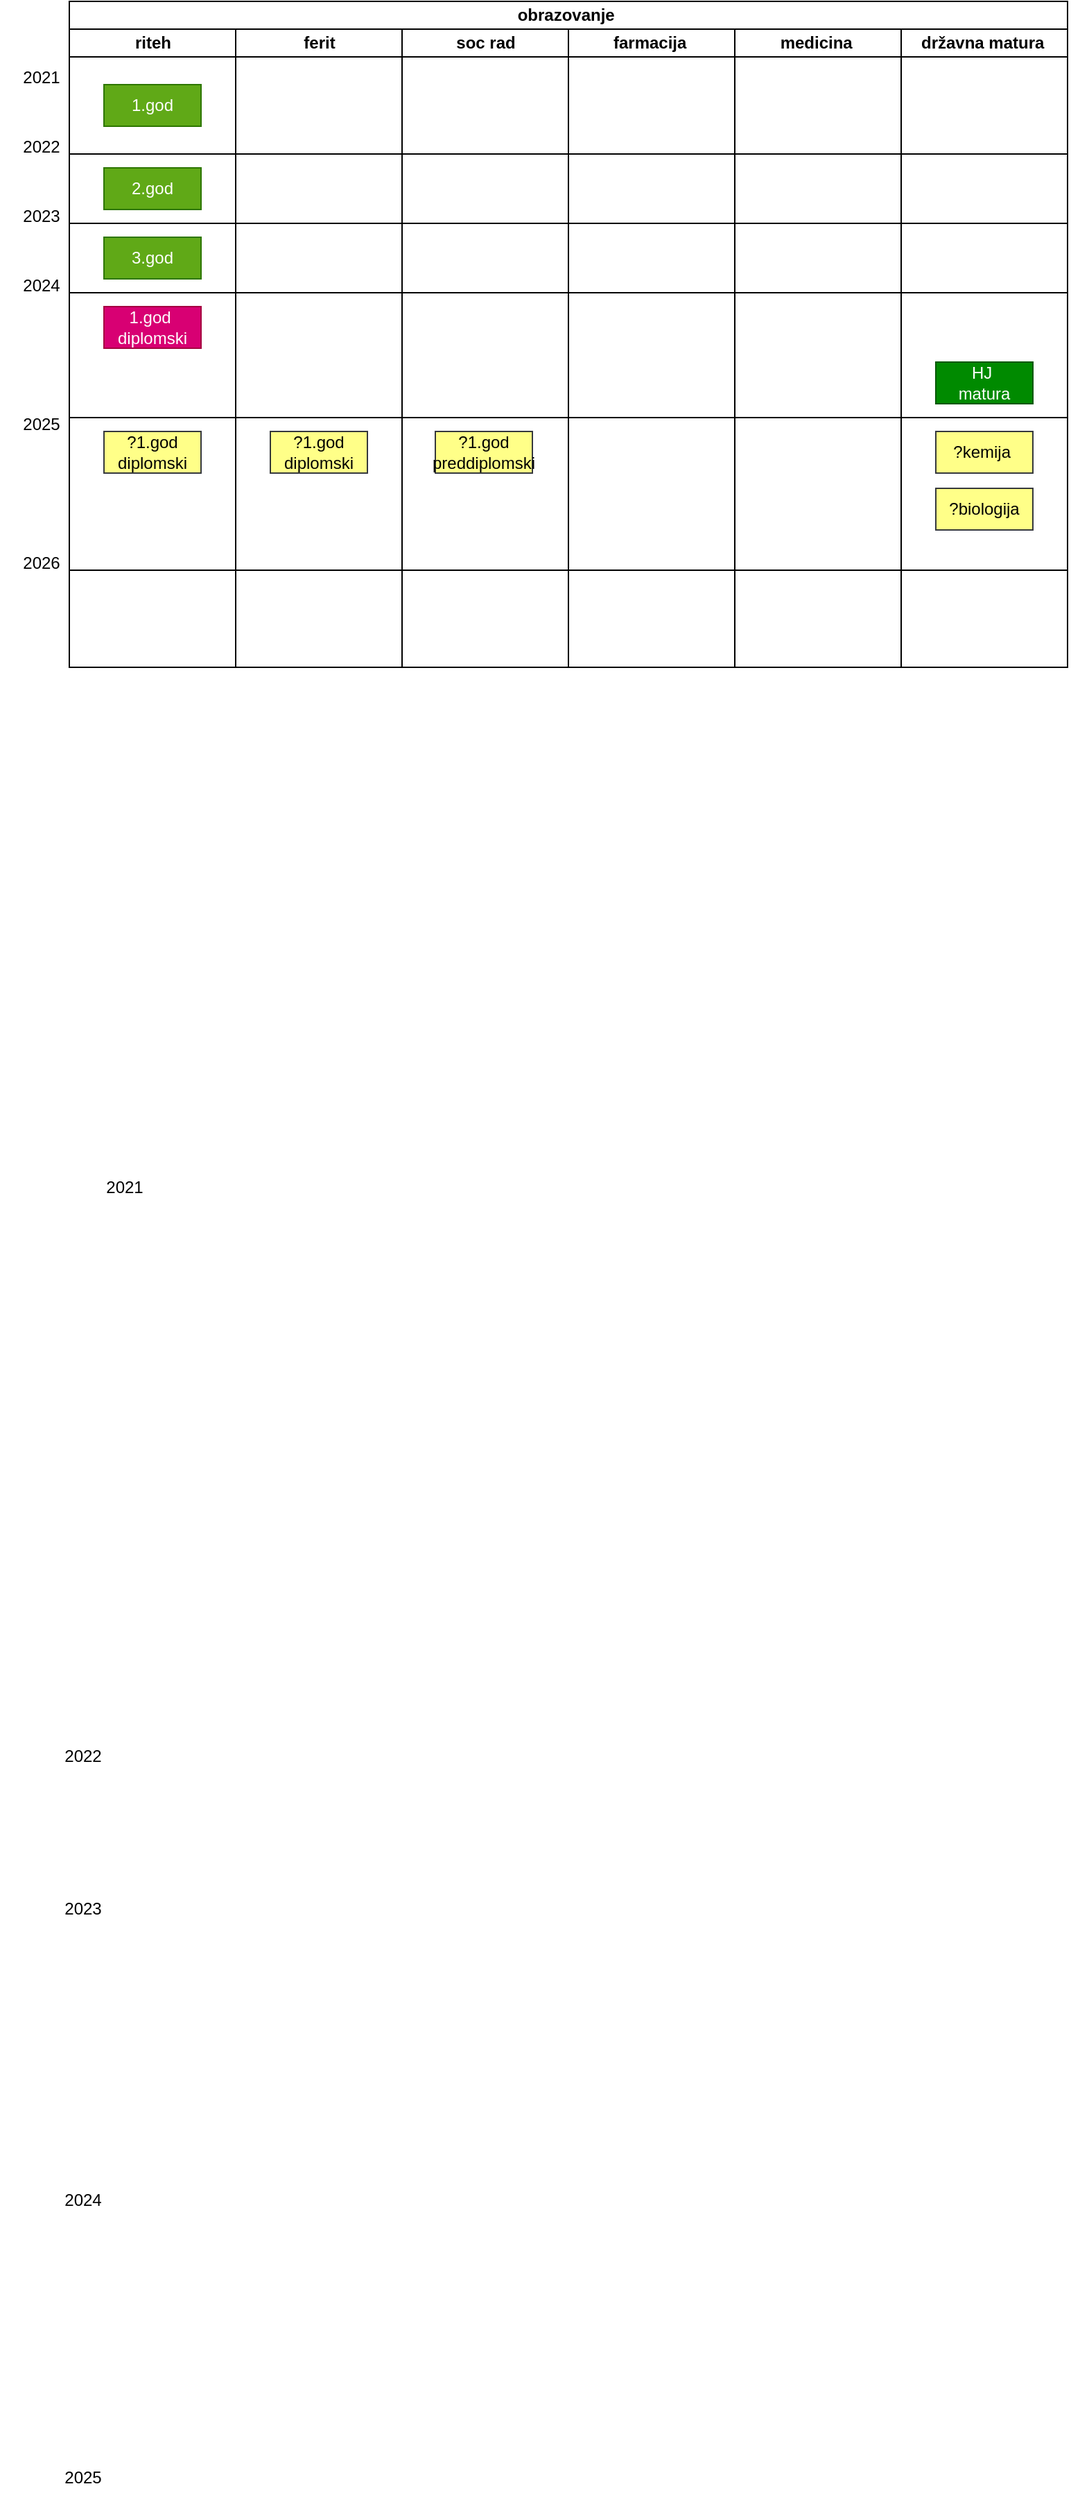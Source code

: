<mxfile version="28.2.0">
  <diagram id="prtHgNgQTEPvFCAcTncT" name="Page-1">
    <mxGraphModel dx="786" dy="2797" grid="1" gridSize="10" guides="1" tooltips="1" connect="1" arrows="1" fold="1" page="1" pageScale="1" pageWidth="827" pageHeight="1169" math="0" shadow="0">
      <root>
        <mxCell id="0" />
        <mxCell id="1" parent="0" />
        <mxCell id="kDZRJCSb3KMc_5UIK3in-25" value="2021" style="text;html=1;align=center;verticalAlign=middle;whiteSpace=wrap;rounded=0;" vertex="1" parent="1">
          <mxGeometry x="90" y="-710" width="60" height="30" as="geometry" />
        </mxCell>
        <mxCell id="kDZRJCSb3KMc_5UIK3in-26" value="2022" style="text;html=1;align=center;verticalAlign=middle;whiteSpace=wrap;rounded=0;" vertex="1" parent="1">
          <mxGeometry x="60" y="-300" width="60" height="30" as="geometry" />
        </mxCell>
        <mxCell id="kDZRJCSb3KMc_5UIK3in-28" value="2023" style="text;html=1;align=center;verticalAlign=middle;whiteSpace=wrap;rounded=0;" vertex="1" parent="1">
          <mxGeometry x="60" y="-190" width="60" height="30" as="geometry" />
        </mxCell>
        <mxCell id="kDZRJCSb3KMc_5UIK3in-30" value="2024" style="text;html=1;align=center;verticalAlign=middle;whiteSpace=wrap;rounded=0;" vertex="1" parent="1">
          <mxGeometry x="60" y="20" width="60" height="30" as="geometry" />
        </mxCell>
        <mxCell id="kDZRJCSb3KMc_5UIK3in-33" value="2025" style="text;html=1;align=center;verticalAlign=middle;whiteSpace=wrap;rounded=0;" vertex="1" parent="1">
          <mxGeometry x="60" y="220" width="60" height="30" as="geometry" />
        </mxCell>
        <mxCell id="kDZRJCSb3KMc_5UIK3in-55" value="obrazovanje&amp;nbsp;" style="swimlane;html=1;childLayout=stackLayout;resizeParent=1;resizeParentMax=0;startSize=20;whiteSpace=wrap;" vertex="1" parent="1">
          <mxGeometry x="80" y="-1550" width="720" height="480" as="geometry" />
        </mxCell>
        <mxCell id="kDZRJCSb3KMc_5UIK3in-56" value="riteh" style="swimlane;html=1;startSize=20;" vertex="1" parent="kDZRJCSb3KMc_5UIK3in-55">
          <mxGeometry y="20" width="120" height="460" as="geometry" />
        </mxCell>
        <mxCell id="kDZRJCSb3KMc_5UIK3in-66" value="1.god" style="rounded=0;whiteSpace=wrap;html=1;fillColor=#60a917;fontColor=#ffffff;strokeColor=#2D7600;" vertex="1" parent="kDZRJCSb3KMc_5UIK3in-56">
          <mxGeometry x="25" y="40" width="70" height="30" as="geometry" />
        </mxCell>
        <mxCell id="kDZRJCSb3KMc_5UIK3in-71" value="2.god" style="rounded=0;whiteSpace=wrap;html=1;fillColor=#60a917;fontColor=#ffffff;strokeColor=#2D7600;" vertex="1" parent="kDZRJCSb3KMc_5UIK3in-56">
          <mxGeometry x="25" y="100" width="70" height="30" as="geometry" />
        </mxCell>
        <mxCell id="kDZRJCSb3KMc_5UIK3in-72" value="3.god" style="rounded=0;whiteSpace=wrap;html=1;fillColor=#60a917;fontColor=#ffffff;strokeColor=#2D7600;" vertex="1" parent="kDZRJCSb3KMc_5UIK3in-56">
          <mxGeometry x="25" y="150" width="70" height="30" as="geometry" />
        </mxCell>
        <mxCell id="kDZRJCSb3KMc_5UIK3in-73" value="1.god&amp;nbsp;&lt;div&gt;diplomski&lt;/div&gt;" style="rounded=0;whiteSpace=wrap;html=1;fillColor=#d80073;fontColor=#ffffff;strokeColor=#A50040;" vertex="1" parent="kDZRJCSb3KMc_5UIK3in-56">
          <mxGeometry x="25" y="200" width="70" height="30" as="geometry" />
        </mxCell>
        <mxCell id="kDZRJCSb3KMc_5UIK3in-88" value="?1.god&lt;div&gt;diplomski&lt;/div&gt;" style="rounded=0;whiteSpace=wrap;html=1;fillColor=#ffff88;strokeColor=#36393d;" vertex="1" parent="kDZRJCSb3KMc_5UIK3in-56">
          <mxGeometry x="25" y="290" width="70" height="30" as="geometry" />
        </mxCell>
        <mxCell id="kDZRJCSb3KMc_5UIK3in-57" value="ferit" style="swimlane;html=1;startSize=20;" vertex="1" parent="kDZRJCSb3KMc_5UIK3in-55">
          <mxGeometry x="120" y="20" width="120" height="460" as="geometry" />
        </mxCell>
        <mxCell id="kDZRJCSb3KMc_5UIK3in-83" value="" style="endArrow=none;html=1;rounded=0;exitX=0.833;exitY=0.667;exitDx=0;exitDy=0;exitPerimeter=0;" edge="1" parent="kDZRJCSb3KMc_5UIK3in-57">
          <mxGeometry width="50" height="50" relative="1" as="geometry">
            <mxPoint x="-120" y="140" as="sourcePoint" />
            <mxPoint x="600" y="140" as="targetPoint" />
          </mxGeometry>
        </mxCell>
        <mxCell id="kDZRJCSb3KMc_5UIK3in-84" value="" style="endArrow=none;html=1;rounded=0;exitX=0.833;exitY=0.667;exitDx=0;exitDy=0;exitPerimeter=0;" edge="1" parent="kDZRJCSb3KMc_5UIK3in-57">
          <mxGeometry width="50" height="50" relative="1" as="geometry">
            <mxPoint x="-120" y="190" as="sourcePoint" />
            <mxPoint x="600" y="190" as="targetPoint" />
          </mxGeometry>
        </mxCell>
        <mxCell id="kDZRJCSb3KMc_5UIK3in-85" value="" style="endArrow=none;html=1;rounded=0;exitX=0.833;exitY=0.667;exitDx=0;exitDy=0;exitPerimeter=0;" edge="1" parent="kDZRJCSb3KMc_5UIK3in-57">
          <mxGeometry width="50" height="50" relative="1" as="geometry">
            <mxPoint x="-120" y="280" as="sourcePoint" />
            <mxPoint x="600" y="280" as="targetPoint" />
          </mxGeometry>
        </mxCell>
        <mxCell id="kDZRJCSb3KMc_5UIK3in-86" value="" style="endArrow=none;html=1;rounded=0;exitX=0.833;exitY=0.667;exitDx=0;exitDy=0;exitPerimeter=0;" edge="1" parent="kDZRJCSb3KMc_5UIK3in-57">
          <mxGeometry width="50" height="50" relative="1" as="geometry">
            <mxPoint x="-120" y="390" as="sourcePoint" />
            <mxPoint x="600" y="390" as="targetPoint" />
          </mxGeometry>
        </mxCell>
        <mxCell id="kDZRJCSb3KMc_5UIK3in-89" value="?1.god&lt;div&gt;diplomski&lt;/div&gt;" style="rounded=0;whiteSpace=wrap;html=1;fillColor=#ffff88;strokeColor=#36393d;" vertex="1" parent="kDZRJCSb3KMc_5UIK3in-57">
          <mxGeometry x="25" y="290" width="70" height="30" as="geometry" />
        </mxCell>
        <mxCell id="kDZRJCSb3KMc_5UIK3in-58" value="soc rad" style="swimlane;html=1;startSize=20;" vertex="1" parent="kDZRJCSb3KMc_5UIK3in-55">
          <mxGeometry x="240" y="20" width="120" height="460" as="geometry" />
        </mxCell>
        <mxCell id="kDZRJCSb3KMc_5UIK3in-87" value="?1.god&lt;div&gt;preddiplomski&lt;/div&gt;" style="rounded=0;whiteSpace=wrap;html=1;fillColor=#ffff88;strokeColor=#36393d;" vertex="1" parent="kDZRJCSb3KMc_5UIK3in-58">
          <mxGeometry x="24" y="290" width="70" height="30" as="geometry" />
        </mxCell>
        <mxCell id="kDZRJCSb3KMc_5UIK3in-62" value="farmacija&amp;nbsp;" style="swimlane;html=1;startSize=20;" vertex="1" parent="kDZRJCSb3KMc_5UIK3in-55">
          <mxGeometry x="360" y="20" width="120" height="460" as="geometry" />
        </mxCell>
        <mxCell id="kDZRJCSb3KMc_5UIK3in-63" value="medicina&amp;nbsp;" style="swimlane;html=1;startSize=20;" vertex="1" parent="kDZRJCSb3KMc_5UIK3in-55">
          <mxGeometry x="480" y="20" width="120" height="460" as="geometry" />
        </mxCell>
        <mxCell id="kDZRJCSb3KMc_5UIK3in-76" value="državna matura&amp;nbsp;" style="swimlane;html=1;startSize=20;" vertex="1" parent="kDZRJCSb3KMc_5UIK3in-55">
          <mxGeometry x="600" y="20" width="120" height="460" as="geometry" />
        </mxCell>
        <mxCell id="kDZRJCSb3KMc_5UIK3in-81" value="HJ&amp;nbsp;&lt;div&gt;matura&lt;/div&gt;" style="rounded=0;whiteSpace=wrap;html=1;fillColor=#008a00;fontColor=#ffffff;strokeColor=#005700;" vertex="1" parent="kDZRJCSb3KMc_5UIK3in-76">
          <mxGeometry x="25" y="240" width="70" height="30" as="geometry" />
        </mxCell>
        <mxCell id="kDZRJCSb3KMc_5UIK3in-90" value="?kemija&amp;nbsp;" style="rounded=0;whiteSpace=wrap;html=1;fillColor=#ffff88;strokeColor=#36393d;" vertex="1" parent="kDZRJCSb3KMc_5UIK3in-76">
          <mxGeometry x="25" y="290" width="70" height="30" as="geometry" />
        </mxCell>
        <mxCell id="kDZRJCSb3KMc_5UIK3in-91" value="?biologija" style="rounded=0;whiteSpace=wrap;html=1;fillColor=#ffff88;strokeColor=#36393d;" vertex="1" parent="kDZRJCSb3KMc_5UIK3in-76">
          <mxGeometry x="25" y="331" width="70" height="30" as="geometry" />
        </mxCell>
        <mxCell id="kDZRJCSb3KMc_5UIK3in-64" value="2021" style="text;html=1;align=center;verticalAlign=middle;whiteSpace=wrap;rounded=0;" vertex="1" parent="1">
          <mxGeometry x="30" y="-1510" width="60" height="30" as="geometry" />
        </mxCell>
        <mxCell id="kDZRJCSb3KMc_5UIK3in-67" value="2022" style="text;html=1;align=center;verticalAlign=middle;whiteSpace=wrap;rounded=0;" vertex="1" parent="1">
          <mxGeometry x="30" y="-1460" width="60" height="30" as="geometry" />
        </mxCell>
        <mxCell id="kDZRJCSb3KMc_5UIK3in-68" value="2023" style="text;html=1;align=center;verticalAlign=middle;whiteSpace=wrap;rounded=0;" vertex="1" parent="1">
          <mxGeometry x="30" y="-1410" width="60" height="30" as="geometry" />
        </mxCell>
        <mxCell id="kDZRJCSb3KMc_5UIK3in-69" value="2024" style="text;html=1;align=center;verticalAlign=middle;whiteSpace=wrap;rounded=0;" vertex="1" parent="1">
          <mxGeometry x="30" y="-1360" width="60" height="30" as="geometry" />
        </mxCell>
        <mxCell id="kDZRJCSb3KMc_5UIK3in-70" value="2025" style="text;html=1;align=center;verticalAlign=middle;whiteSpace=wrap;rounded=0;" vertex="1" parent="1">
          <mxGeometry x="30" y="-1260" width="60" height="30" as="geometry" />
        </mxCell>
        <mxCell id="kDZRJCSb3KMc_5UIK3in-75" value="2026" style="text;html=1;align=center;verticalAlign=middle;whiteSpace=wrap;rounded=0;" vertex="1" parent="1">
          <mxGeometry x="30" y="-1160" width="60" height="30" as="geometry" />
        </mxCell>
        <mxCell id="kDZRJCSb3KMc_5UIK3in-82" value="" style="endArrow=none;html=1;rounded=0;exitX=0.833;exitY=0.667;exitDx=0;exitDy=0;exitPerimeter=0;" edge="1" parent="1" source="kDZRJCSb3KMc_5UIK3in-67">
          <mxGeometry width="50" height="50" relative="1" as="geometry">
            <mxPoint x="410" y="-1380" as="sourcePoint" />
            <mxPoint x="800" y="-1440" as="targetPoint" />
          </mxGeometry>
        </mxCell>
      </root>
    </mxGraphModel>
  </diagram>
</mxfile>

